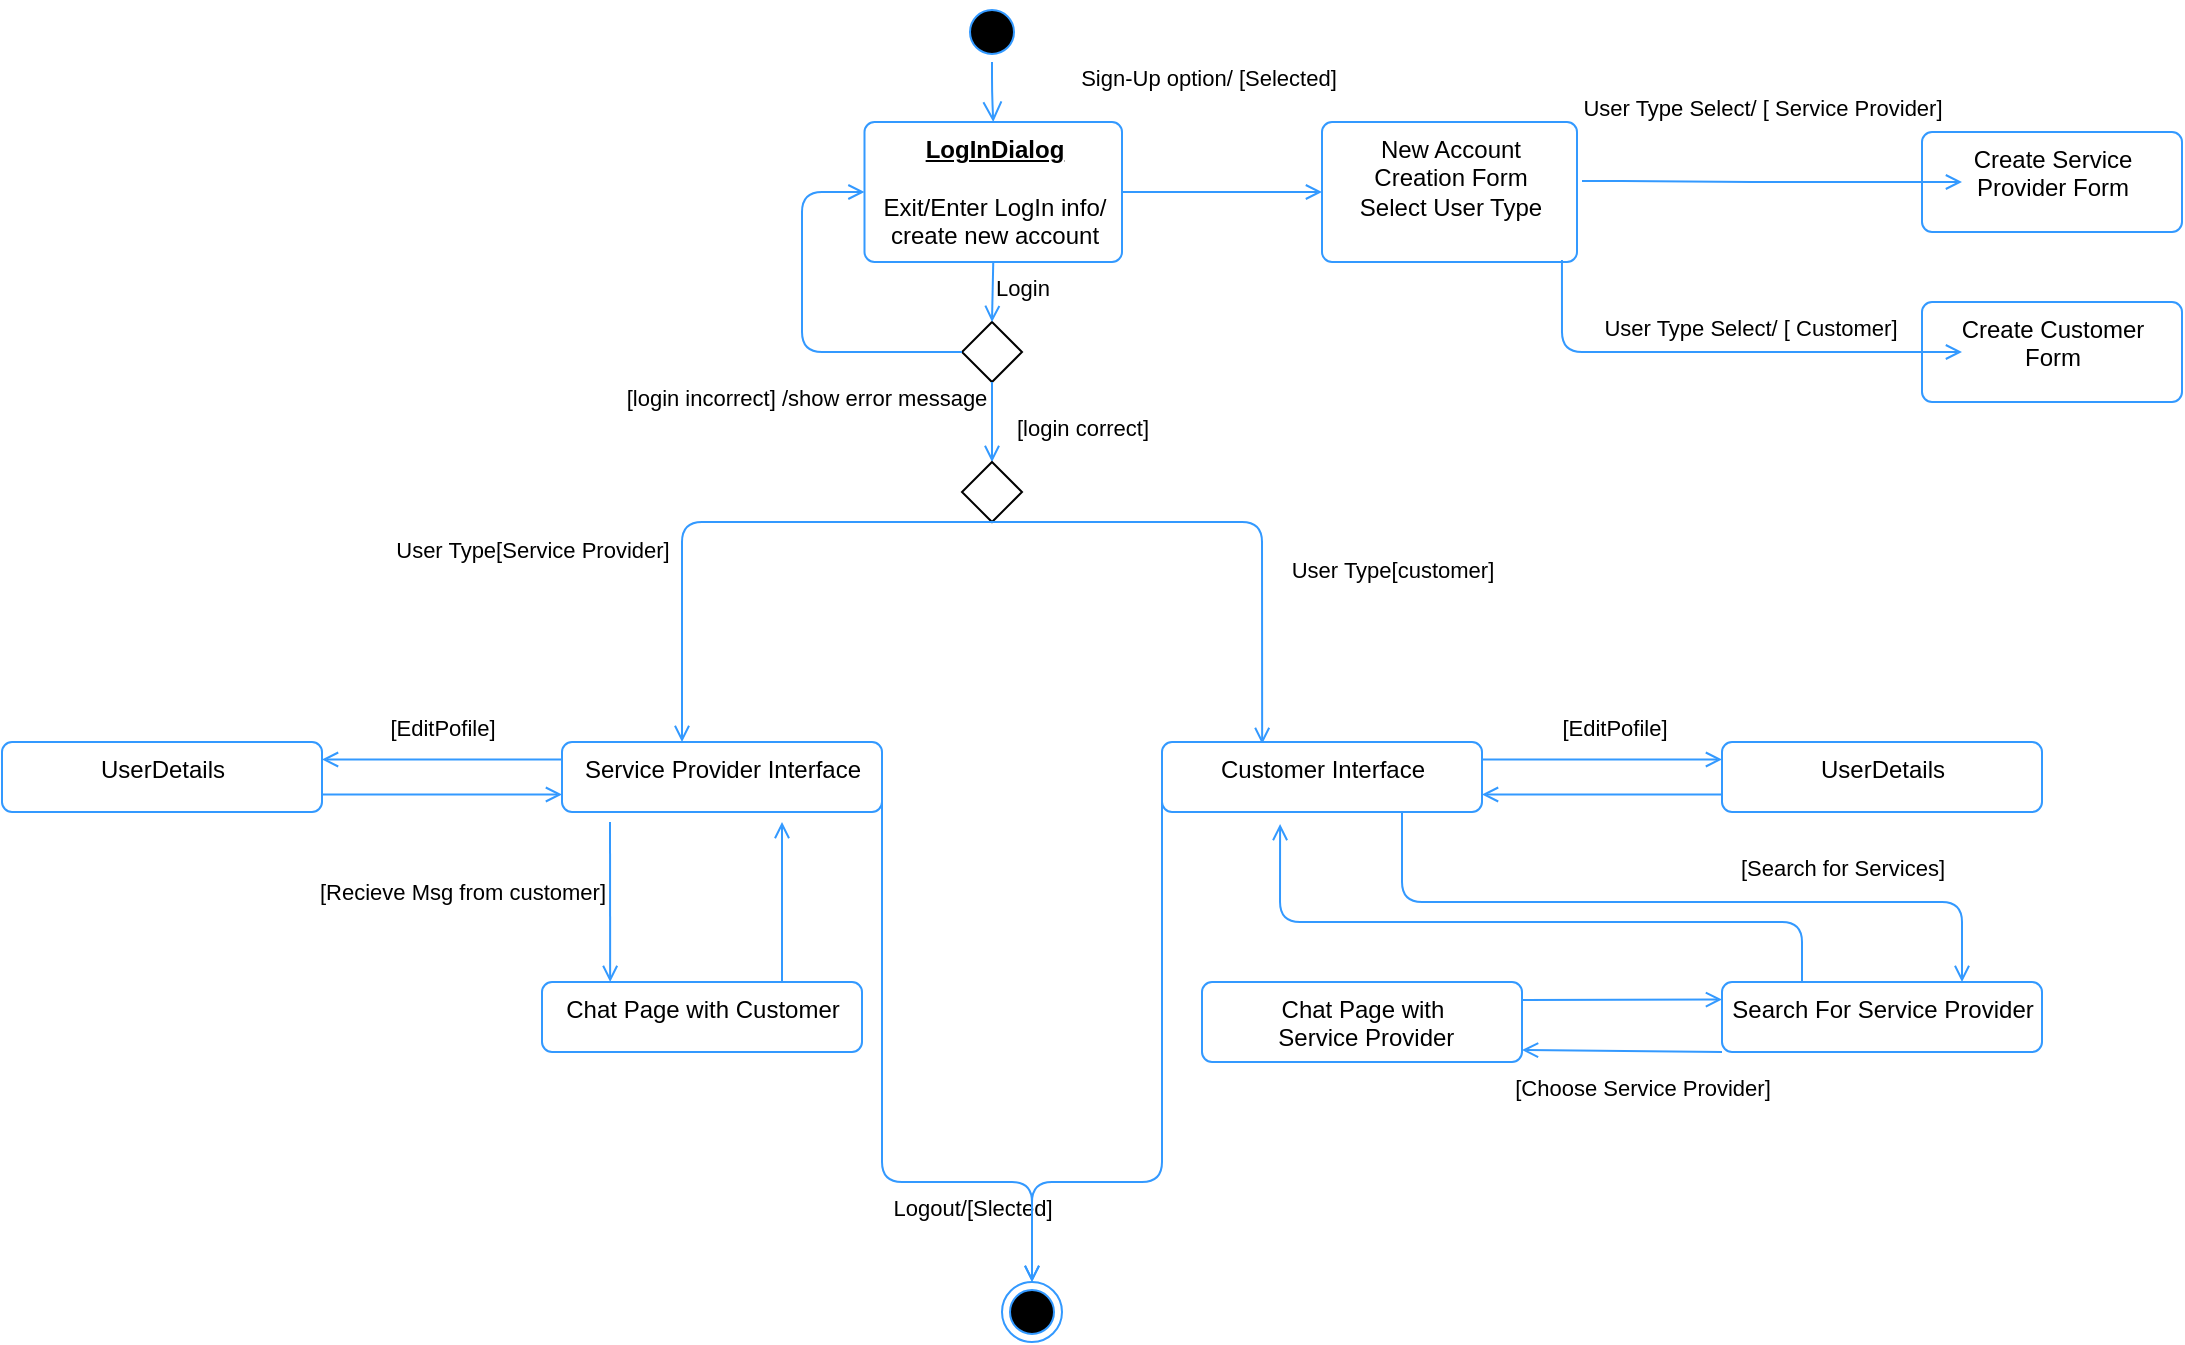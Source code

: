 <mxfile version="16.1.2" type="device"><diagram id="8OG7uOGR_ExUNxCXnbUd" name="Page-1"><mxGraphModel dx="1102" dy="865" grid="1" gridSize="10" guides="1" tooltips="1" connect="1" arrows="1" fold="1" page="1" pageScale="1" pageWidth="850" pageHeight="1100" math="0" shadow="0"><root><mxCell id="0"/><mxCell id="1" parent="0"/><mxCell id="5" value="Service Provider Interface" style="html=1;align=center;verticalAlign=top;rounded=1;absoluteArcSize=1;arcSize=10;dashed=0;strokeColor=#3399FF;" parent="1" vertex="1"><mxGeometry x="300" y="380" width="160" height="35" as="geometry"/></mxCell><mxCell id="16" value="New Account &lt;br&gt;Creation Form&lt;br&gt;Select User Type" style="html=1;align=center;verticalAlign=top;rounded=1;absoluteArcSize=1;arcSize=10;dashed=0;strokeColor=#3399FF;" parent="1" vertex="1"><mxGeometry x="680" y="70" width="127.5" height="70" as="geometry"/></mxCell><mxCell id="17" value="Sign-Up option/ [Selected]" style="html=1;verticalAlign=top;labelBackgroundColor=none;endArrow=open;endFill=0;strokeColor=#3399FF;entryX=0;entryY=0.5;entryDx=0;entryDy=0;exitX=1;exitY=0.5;exitDx=0;exitDy=0;" parent="1" source="u_1ZTSM-HFP4uGhNGZO7-75" target="16" edge="1"><mxGeometry x="-0.142" y="70" width="160" relative="1" as="geometry"><mxPoint x="750" y="-30" as="sourcePoint"/><mxPoint x="910" y="-30" as="targetPoint"/><mxPoint as="offset"/></mxGeometry></mxCell><mxCell id="18" value="Create Customer&lt;br&gt;Form" style="html=1;align=center;verticalAlign=top;rounded=1;absoluteArcSize=1;arcSize=10;dashed=0;strokeColor=#3399FF;" parent="1" vertex="1"><mxGeometry x="980" y="160" width="130" height="50" as="geometry"/></mxCell><mxCell id="32" value="Create Service &lt;br&gt;Provider Form" style="html=1;align=center;verticalAlign=top;rounded=1;absoluteArcSize=1;arcSize=10;dashed=0;strokeColor=#3399FF;" parent="1" vertex="1"><mxGeometry x="980" y="75" width="130" height="50" as="geometry"/></mxCell><mxCell id="33" value="User Type Select/ [ Service Provider]" style="html=1;verticalAlign=top;labelBackgroundColor=none;endArrow=open;endFill=0;strokeColor=#3399FF;entryX=0;entryY=0.5;entryDx=0;entryDy=0;" parent="1" edge="1"><mxGeometry x="-0.056" y="50" width="160" relative="1" as="geometry"><mxPoint x="810" y="99.5" as="sourcePoint"/><mxPoint x="1000" y="100" as="targetPoint"/><Array as="points"><mxPoint x="820" y="99.5"/><mxPoint x="905" y="100"/></Array><mxPoint as="offset"/></mxGeometry></mxCell><mxCell id="34" value="User Type Select/ [ Customer]" style="html=1;verticalAlign=top;labelBackgroundColor=none;endArrow=open;endFill=0;strokeColor=#3399FF;entryX=0;entryY=0.5;entryDx=0;entryDy=0;exitX=0.941;exitY=0.986;exitDx=0;exitDy=0;exitPerimeter=0;" parent="1" source="16" edge="1"><mxGeometry x="0.137" y="25" width="160" relative="1" as="geometry"><mxPoint x="810" y="140" as="sourcePoint"/><mxPoint x="1000" y="185" as="targetPoint"/><Array as="points"><mxPoint x="800" y="185"/><mxPoint x="905" y="185"/></Array><mxPoint as="offset"/></mxGeometry></mxCell><mxCell id="39" value="" style="ellipse;html=1;shape=endState;fillColor=#000000;strokeColor=#3399FF;" parent="1" vertex="1"><mxGeometry x="520" y="650" width="30" height="30" as="geometry"/></mxCell><mxCell id="40" value="" style="ellipse;html=1;shape=startState;fillColor=#000000;strokeColor=#3399FF;" parent="1" vertex="1"><mxGeometry x="500" y="10" width="30" height="30" as="geometry"/></mxCell><mxCell id="41" value="" style="edgeStyle=orthogonalEdgeStyle;html=1;verticalAlign=bottom;endArrow=open;endSize=8;strokeColor=#3399FF;entryX=0.5;entryY=0;entryDx=0;entryDy=0;" parent="1" source="40" target="u_1ZTSM-HFP4uGhNGZO7-75" edge="1"><mxGeometry relative="1" as="geometry"><mxPoint x="430" y="70" as="targetPoint"/><Array as="points"/></mxGeometry></mxCell><mxCell id="42" value="Logout/[Slected]" style="html=1;verticalAlign=top;labelBackgroundColor=none;endArrow=open;endFill=0;strokeColor=#3399FF;entryX=0.5;entryY=0;entryDx=0;entryDy=0;exitX=0;exitY=0.5;exitDx=0;exitDy=0;" parent="1" source="u_1ZTSM-HFP4uGhNGZO7-99" edge="1" target="39"><mxGeometry x="0.685" y="-30" width="160" relative="1" as="geometry"><mxPoint x="606" y="420" as="sourcePoint"/><mxPoint x="540" y="650" as="targetPoint"/><Array as="points"><mxPoint x="600" y="600"/><mxPoint x="535" y="600"/></Array><mxPoint as="offset"/></mxGeometry></mxCell><mxCell id="u_1ZTSM-HFP4uGhNGZO7-55" value="" style="rhombus;" parent="1" vertex="1"><mxGeometry x="500" y="170" width="30" height="30" as="geometry"/></mxCell><mxCell id="u_1ZTSM-HFP4uGhNGZO7-56" value="Login" style="html=1;verticalAlign=top;labelBackgroundColor=none;endArrow=open;endFill=0;strokeColor=#3399FF;exitX=0.5;exitY=1;exitDx=0;exitDy=0;" parent="1" source="u_1ZTSM-HFP4uGhNGZO7-75" edge="1"><mxGeometry x="-1" y="14" width="160" relative="1" as="geometry"><mxPoint x="515" y="120" as="sourcePoint"/><mxPoint x="515" y="170" as="targetPoint"/><Array as="points"/><mxPoint as="offset"/></mxGeometry></mxCell><mxCell id="u_1ZTSM-HFP4uGhNGZO7-75" value="&lt;u style=&quot;font-weight: bold&quot;&gt;LogInDialog&lt;/u&gt;&lt;br&gt;&lt;br&gt;Exit/Enter LogIn info/ &lt;br&gt;create new account" style="html=1;align=center;verticalAlign=top;rounded=1;absoluteArcSize=1;arcSize=10;dashed=0;strokeColor=#3399FF;" parent="1" vertex="1"><mxGeometry x="451.25" y="70" width="128.75" height="70" as="geometry"/></mxCell><mxCell id="u_1ZTSM-HFP4uGhNGZO7-77" value="[login incorrect] /show error message" style="html=1;verticalAlign=top;labelBackgroundColor=none;endArrow=open;endFill=0;strokeColor=#3399FF;entryX=0;entryY=0.5;entryDx=0;entryDy=0;exitX=0;exitY=0.5;exitDx=0;exitDy=0;" parent="1" source="u_1ZTSM-HFP4uGhNGZO7-55" target="u_1ZTSM-HFP4uGhNGZO7-75" edge="1"><mxGeometry x="-0.185" y="10" width="160" relative="1" as="geometry"><mxPoint x="500.13" y="180" as="sourcePoint"/><mxPoint x="500.005" y="274" as="targetPoint"/><mxPoint as="offset"/><Array as="points"><mxPoint x="420" y="185"/><mxPoint x="420" y="105"/></Array></mxGeometry></mxCell><mxCell id="u_1ZTSM-HFP4uGhNGZO7-78" value="[login correct]" style="html=1;verticalAlign=top;labelBackgroundColor=none;endArrow=open;endFill=0;strokeColor=#3399FF;exitX=0.5;exitY=1;exitDx=0;exitDy=0;" parent="1" source="u_1ZTSM-HFP4uGhNGZO7-55" edge="1"><mxGeometry x="-0.5" y="45" width="160" relative="1" as="geometry"><mxPoint x="525" y="140" as="sourcePoint"/><mxPoint x="515" y="240" as="targetPoint"/><Array as="points"/><mxPoint as="offset"/></mxGeometry></mxCell><mxCell id="u_1ZTSM-HFP4uGhNGZO7-80" value="" style="rhombus;" parent="1" vertex="1"><mxGeometry x="500" y="240" width="30" height="30" as="geometry"/></mxCell><mxCell id="u_1ZTSM-HFP4uGhNGZO7-82" value="User Type[customer]" style="html=1;verticalAlign=top;labelBackgroundColor=none;endArrow=open;endFill=0;strokeColor=#3399FF;exitX=0.5;exitY=1;exitDx=0;exitDy=0;entryX=0.313;entryY=0.029;entryDx=0;entryDy=0;entryPerimeter=0;" parent="1" source="u_1ZTSM-HFP4uGhNGZO7-80" target="u_1ZTSM-HFP4uGhNGZO7-99" edge="1"><mxGeometry x="0.185" y="65" width="160" relative="1" as="geometry"><mxPoint x="580" y="300" as="sourcePoint"/><mxPoint x="645" y="390" as="targetPoint"/><Array as="points"><mxPoint x="650" y="270"/></Array><mxPoint as="offset"/></mxGeometry></mxCell><mxCell id="u_1ZTSM-HFP4uGhNGZO7-83" value="User Type[Service Provider]" style="html=1;verticalAlign=top;labelBackgroundColor=none;endArrow=open;endFill=0;strokeColor=#3399FF;exitX=0.5;exitY=1;exitDx=0;exitDy=0;entryX=0.375;entryY=0;entryDx=0;entryDy=0;entryPerimeter=0;" parent="1" source="u_1ZTSM-HFP4uGhNGZO7-80" target="5" edge="1"><mxGeometry x="0.176" y="-75" width="160" relative="1" as="geometry"><mxPoint x="360" y="280" as="sourcePoint"/><mxPoint x="360" y="390" as="targetPoint"/><Array as="points"><mxPoint x="360" y="270"/></Array><mxPoint as="offset"/></mxGeometry></mxCell><mxCell id="u_1ZTSM-HFP4uGhNGZO7-86" value="UserDetails" style="html=1;align=center;verticalAlign=top;rounded=1;absoluteArcSize=1;arcSize=10;dashed=0;strokeColor=#3399FF;" parent="1" vertex="1"><mxGeometry x="20" y="380" width="160" height="35" as="geometry"/></mxCell><mxCell id="u_1ZTSM-HFP4uGhNGZO7-87" value="Chat Page with Customer" style="html=1;align=center;verticalAlign=top;rounded=1;absoluteArcSize=1;arcSize=10;dashed=0;strokeColor=#3399FF;" parent="1" vertex="1"><mxGeometry x="290" y="500" width="160" height="35" as="geometry"/></mxCell><mxCell id="u_1ZTSM-HFP4uGhNGZO7-92" value="[EditPofile]" style="html=1;verticalAlign=top;labelBackgroundColor=none;endArrow=open;endFill=0;strokeColor=#3399FF;exitX=0;exitY=0.25;exitDx=0;exitDy=0;entryX=1;entryY=0.25;entryDx=0;entryDy=0;" parent="1" source="5" target="u_1ZTSM-HFP4uGhNGZO7-86" edge="1"><mxGeometry y="-29" width="160" relative="1" as="geometry"><mxPoint x="220" y="369" as="sourcePoint"/><mxPoint x="350" y="369" as="targetPoint"/><mxPoint as="offset"/></mxGeometry></mxCell><mxCell id="u_1ZTSM-HFP4uGhNGZO7-94" value="" style="html=1;verticalAlign=top;labelBackgroundColor=none;endArrow=open;endFill=0;strokeColor=#3399FF;entryX=0;entryY=0.75;entryDx=0;entryDy=0;exitX=1;exitY=0.75;exitDx=0;exitDy=0;" parent="1" source="u_1ZTSM-HFP4uGhNGZO7-86" target="5" edge="1"><mxGeometry x="-0.8" y="-255" width="160" relative="1" as="geometry"><mxPoint x="180" y="400" as="sourcePoint"/><mxPoint x="300" y="398" as="targetPoint"/><mxPoint as="offset"/></mxGeometry></mxCell><mxCell id="u_1ZTSM-HFP4uGhNGZO7-95" value="[Recieve Msg from customer]" style="html=1;verticalAlign=top;labelBackgroundColor=none;endArrow=open;endFill=0;strokeColor=#3399FF;entryX=0.213;entryY=0;entryDx=0;entryDy=0;entryPerimeter=0;" parent="1" target="u_1ZTSM-HFP4uGhNGZO7-87" edge="1"><mxGeometry x="-0.446" y="-74" width="160" relative="1" as="geometry"><mxPoint x="324" y="420" as="sourcePoint"/><mxPoint x="200" y="405" as="targetPoint"/><mxPoint as="offset"/><Array as="points"/></mxGeometry></mxCell><mxCell id="u_1ZTSM-HFP4uGhNGZO7-97" value="" style="html=1;verticalAlign=top;labelBackgroundColor=none;endArrow=open;endFill=0;strokeColor=#3399FF;exitX=0.75;exitY=0;exitDx=0;exitDy=0;" parent="1" source="u_1ZTSM-HFP4uGhNGZO7-87" edge="1"><mxGeometry x="0.143" y="244" width="160" relative="1" as="geometry"><mxPoint x="390" y="490" as="sourcePoint"/><mxPoint x="410" y="420" as="targetPoint"/><mxPoint as="offset"/><Array as="points"/></mxGeometry></mxCell><mxCell id="u_1ZTSM-HFP4uGhNGZO7-98" value="UserDetails" style="html=1;align=center;verticalAlign=top;rounded=1;absoluteArcSize=1;arcSize=10;dashed=0;strokeColor=#3399FF;" parent="1" vertex="1"><mxGeometry x="880" y="380" width="160" height="35" as="geometry"/></mxCell><mxCell id="u_1ZTSM-HFP4uGhNGZO7-99" value="Customer Interface" style="html=1;align=center;verticalAlign=top;rounded=1;absoluteArcSize=1;arcSize=10;dashed=0;strokeColor=#3399FF;" parent="1" vertex="1"><mxGeometry x="600" y="380" width="160" height="35" as="geometry"/></mxCell><mxCell id="u_1ZTSM-HFP4uGhNGZO7-100" value="Search For Service Provider" style="html=1;align=center;verticalAlign=top;rounded=1;absoluteArcSize=1;arcSize=10;dashed=0;strokeColor=#3399FF;" parent="1" vertex="1"><mxGeometry x="880" y="500" width="160" height="35" as="geometry"/></mxCell><mxCell id="u_1ZTSM-HFP4uGhNGZO7-101" value="[EditPofile]" style="html=1;verticalAlign=top;labelBackgroundColor=none;endArrow=open;endFill=0;strokeColor=#3399FF;entryX=1;entryY=0.75;entryDx=0;entryDy=0;exitX=0;exitY=0.75;exitDx=0;exitDy=0;" parent="1" source="u_1ZTSM-HFP4uGhNGZO7-98" target="u_1ZTSM-HFP4uGhNGZO7-99" edge="1"><mxGeometry x="-0.093" y="-46" width="160" relative="1" as="geometry"><mxPoint x="870" y="406" as="sourcePoint"/><mxPoint x="930" y="369" as="targetPoint"/><mxPoint as="offset"/><Array as="points"/></mxGeometry></mxCell><mxCell id="u_1ZTSM-HFP4uGhNGZO7-102" value="[Choose Service Provider]" style="html=1;verticalAlign=top;labelBackgroundColor=none;endArrow=open;endFill=0;strokeColor=#3399FF;entryX=0;entryY=0.25;entryDx=0;entryDy=0;exitX=1;exitY=0.25;exitDx=0;exitDy=0;" parent="1" source="u_1ZTSM-HFP4uGhNGZO7-99" target="u_1ZTSM-HFP4uGhNGZO7-98" edge="1"><mxGeometry x="0.333" y="-151" width="160" relative="1" as="geometry"><mxPoint x="760" y="360" as="sourcePoint"/><mxPoint x="880" y="350" as="targetPoint"/><mxPoint as="offset"/></mxGeometry></mxCell><mxCell id="u_1ZTSM-HFP4uGhNGZO7-103" value="[Search for Services]" style="html=1;verticalAlign=top;labelBackgroundColor=none;endArrow=open;endFill=0;strokeColor=#3399FF;entryX=0.75;entryY=0;entryDx=0;entryDy=0;exitX=0.75;exitY=1;exitDx=0;exitDy=0;" parent="1" source="u_1ZTSM-HFP4uGhNGZO7-99" target="u_1ZTSM-HFP4uGhNGZO7-100" edge="1"><mxGeometry x="0.452" y="30" width="160" relative="1" as="geometry"><mxPoint x="676" y="400" as="sourcePoint"/><mxPoint x="780" y="405" as="targetPoint"/><mxPoint as="offset"/><Array as="points"><mxPoint x="720" y="460"/><mxPoint x="1000" y="460"/></Array></mxGeometry></mxCell><mxCell id="u_1ZTSM-HFP4uGhNGZO7-104" value="" style="html=1;verticalAlign=top;labelBackgroundColor=none;endArrow=open;endFill=0;strokeColor=#3399FF;exitX=0.25;exitY=0;exitDx=0;exitDy=0;entryX=0.369;entryY=1.171;entryDx=0;entryDy=0;entryPerimeter=0;" parent="1" source="u_1ZTSM-HFP4uGhNGZO7-100" target="u_1ZTSM-HFP4uGhNGZO7-99" edge="1"><mxGeometry x="0.143" y="244" width="160" relative="1" as="geometry"><mxPoint x="830" y="425" as="sourcePoint"/><mxPoint x="920" y="415" as="targetPoint"/><mxPoint as="offset"/><Array as="points"><mxPoint x="920" y="470"/><mxPoint x="890" y="470"/><mxPoint x="870" y="470"/><mxPoint x="659" y="470"/></Array></mxGeometry></mxCell><mxCell id="u_1ZTSM-HFP4uGhNGZO7-105" value="Chat Page with&lt;br&gt;&amp;nbsp;Service Provider" style="html=1;align=center;verticalAlign=top;rounded=1;absoluteArcSize=1;arcSize=10;dashed=0;strokeColor=#3399FF;" parent="1" vertex="1"><mxGeometry x="620" y="500" width="160" height="40" as="geometry"/></mxCell><mxCell id="u_1ZTSM-HFP4uGhNGZO7-106" value="" style="html=1;verticalAlign=top;labelBackgroundColor=none;endArrow=open;endFill=0;strokeColor=#3399FF;exitX=0;exitY=1;exitDx=0;exitDy=0;" parent="1" edge="1" source="u_1ZTSM-HFP4uGhNGZO7-100"><mxGeometry x="0.192" y="280" width="160" relative="1" as="geometry"><mxPoint x="870" y="534" as="sourcePoint"/><mxPoint x="780" y="534" as="targetPoint"/><mxPoint as="offset"/><Array as="points"/></mxGeometry></mxCell><mxCell id="u_1ZTSM-HFP4uGhNGZO7-107" value="" style="html=1;verticalAlign=top;labelBackgroundColor=none;endArrow=open;endFill=0;strokeColor=#3399FF;entryX=0;entryY=0.25;entryDx=0;entryDy=0;" parent="1" edge="1" target="u_1ZTSM-HFP4uGhNGZO7-100"><mxGeometry x="0.167" y="-64" width="160" relative="1" as="geometry"><mxPoint x="780" y="509" as="sourcePoint"/><mxPoint x="880" y="530" as="targetPoint"/><mxPoint as="offset"/></mxGeometry></mxCell><mxCell id="u_1ZTSM-HFP4uGhNGZO7-110" value="" style="html=1;verticalAlign=top;labelBackgroundColor=none;endArrow=open;endFill=0;strokeColor=#3399FF;entryX=0.5;entryY=0;entryDx=0;entryDy=0;exitX=1;exitY=0.75;exitDx=0;exitDy=0;" parent="1" source="5" target="39" edge="1"><mxGeometry x="-0.77" y="-86" width="160" relative="1" as="geometry"><mxPoint x="470" y="410" as="sourcePoint"/><mxPoint x="395" y="650" as="targetPoint"/><Array as="points"><mxPoint x="460" y="510"/><mxPoint x="460" y="600"/><mxPoint x="535" y="600"/></Array><mxPoint x="-76" y="-46" as="offset"/></mxGeometry></mxCell></root></mxGraphModel></diagram></mxfile>